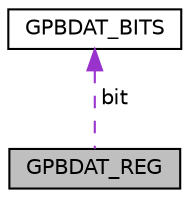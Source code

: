 digraph "GPBDAT_REG"
{
  edge [fontname="Helvetica",fontsize="10",labelfontname="Helvetica",labelfontsize="10"];
  node [fontname="Helvetica",fontsize="10",shape=record];
  Node1 [label="GPBDAT_REG",height=0.2,width=0.4,color="black", fillcolor="grey75", style="filled", fontcolor="black"];
  Node2 -> Node1 [dir="back",color="darkorchid3",fontsize="10",style="dashed",label=" bit" ,fontname="Helvetica"];
  Node2 [label="GPBDAT_BITS",height=0.2,width=0.4,color="black", fillcolor="white", style="filled",URL="$struct_g_p_b_d_a_t___b_i_t_s.html"];
}
